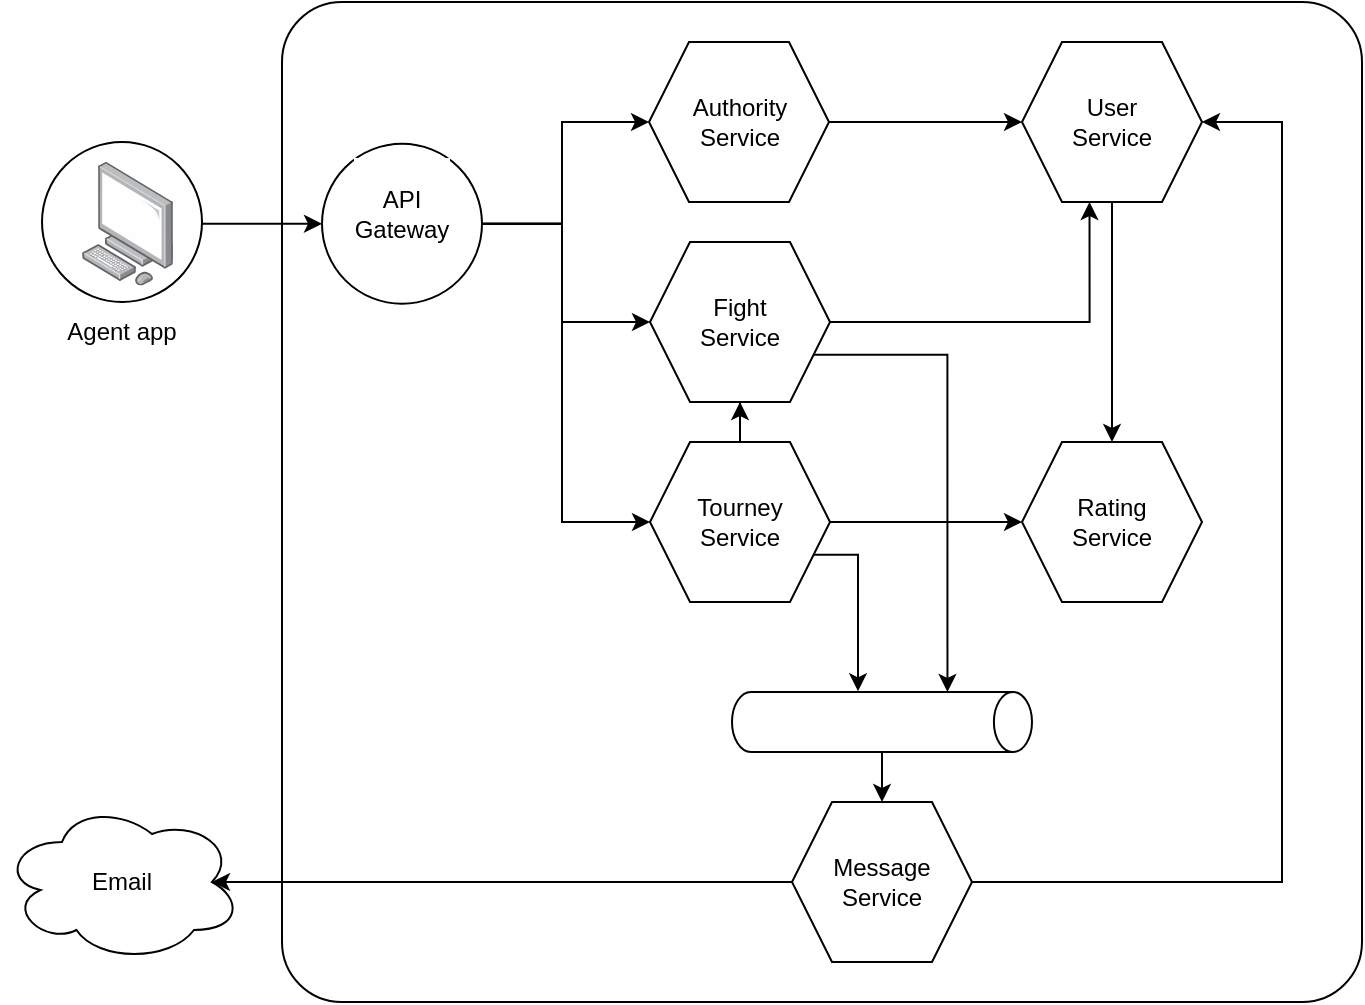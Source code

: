<mxfile version="22.1.4" type="device">
  <diagram name="Страница — 1" id="mVmSSyupenCMlBVW6Awq">
    <mxGraphModel dx="1122" dy="584" grid="1" gridSize="10" guides="1" tooltips="1" connect="1" arrows="1" fold="1" page="1" pageScale="1" pageWidth="827" pageHeight="1169" math="0" shadow="0">
      <root>
        <mxCell id="0" />
        <mxCell id="1" parent="0" />
        <mxCell id="xnBmyIyOvbBcUiD-5H-M-37" value="" style="rounded=1;whiteSpace=wrap;html=1;arcSize=6;" vertex="1" parent="1">
          <mxGeometry x="200" y="70" width="540" height="500" as="geometry" />
        </mxCell>
        <mxCell id="xnBmyIyOvbBcUiD-5H-M-7" value="" style="edgeStyle=orthogonalEdgeStyle;rounded=0;orthogonalLoop=1;jettySize=auto;html=1;" edge="1" parent="1" source="xnBmyIyOvbBcUiD-5H-M-2" target="xnBmyIyOvbBcUiD-5H-M-6">
          <mxGeometry relative="1" as="geometry" />
        </mxCell>
        <mxCell id="xnBmyIyOvbBcUiD-5H-M-5" value="" style="group" vertex="1" connectable="0" parent="1">
          <mxGeometry x="80" y="140" width="80" height="110" as="geometry" />
        </mxCell>
        <mxCell id="xnBmyIyOvbBcUiD-5H-M-4" value="Agent app" style="rounded=0;whiteSpace=wrap;html=1;strokeColor=none;" vertex="1" parent="xnBmyIyOvbBcUiD-5H-M-5">
          <mxGeometry x="5" y="80" width="70" height="30" as="geometry" />
        </mxCell>
        <mxCell id="xnBmyIyOvbBcUiD-5H-M-3" value="" style="group" vertex="1" connectable="0" parent="xnBmyIyOvbBcUiD-5H-M-5">
          <mxGeometry width="80" height="80" as="geometry" />
        </mxCell>
        <mxCell id="xnBmyIyOvbBcUiD-5H-M-1" value="" style="ellipse;whiteSpace=wrap;html=1;aspect=fixed;" vertex="1" parent="xnBmyIyOvbBcUiD-5H-M-3">
          <mxGeometry width="80" height="80" as="geometry" />
        </mxCell>
        <mxCell id="xnBmyIyOvbBcUiD-5H-M-2" value="" style="image;points=[];aspect=fixed;html=1;align=center;shadow=0;dashed=0;image=img/lib/allied_telesis/computer_and_terminals/Personal_Computer.svg;" vertex="1" parent="xnBmyIyOvbBcUiD-5H-M-3">
          <mxGeometry x="20" y="10" width="45.6" height="61.8" as="geometry" />
        </mxCell>
        <mxCell id="xnBmyIyOvbBcUiD-5H-M-15" value="" style="edgeStyle=orthogonalEdgeStyle;rounded=0;orthogonalLoop=1;jettySize=auto;html=1;" edge="1" parent="1" source="xnBmyIyOvbBcUiD-5H-M-6" target="xnBmyIyOvbBcUiD-5H-M-13">
          <mxGeometry relative="1" as="geometry">
            <Array as="points">
              <mxPoint x="340" y="181" />
              <mxPoint x="340" y="130" />
            </Array>
          </mxGeometry>
        </mxCell>
        <mxCell id="xnBmyIyOvbBcUiD-5H-M-19" style="edgeStyle=orthogonalEdgeStyle;rounded=0;orthogonalLoop=1;jettySize=auto;html=1;entryX=0;entryY=0.5;entryDx=0;entryDy=0;" edge="1" parent="1" source="xnBmyIyOvbBcUiD-5H-M-6" target="xnBmyIyOvbBcUiD-5H-M-18">
          <mxGeometry relative="1" as="geometry">
            <Array as="points">
              <mxPoint x="340" y="181" />
              <mxPoint x="340" y="230" />
            </Array>
          </mxGeometry>
        </mxCell>
        <mxCell id="xnBmyIyOvbBcUiD-5H-M-22" style="edgeStyle=orthogonalEdgeStyle;rounded=0;orthogonalLoop=1;jettySize=auto;html=1;entryX=0;entryY=0.5;entryDx=0;entryDy=0;" edge="1" parent="1" source="xnBmyIyOvbBcUiD-5H-M-6" target="xnBmyIyOvbBcUiD-5H-M-21">
          <mxGeometry relative="1" as="geometry">
            <Array as="points">
              <mxPoint x="340" y="181" />
              <mxPoint x="340" y="330" />
            </Array>
          </mxGeometry>
        </mxCell>
        <mxCell id="xnBmyIyOvbBcUiD-5H-M-6" value="&lt;br&gt;API &lt;br&gt;Gateway" style="ellipse;whiteSpace=wrap;html=1;verticalAlign=top;labelBackgroundColor=default;shadow=0;dashed=0;" vertex="1" parent="1">
          <mxGeometry x="220" y="140.9" width="80" height="80" as="geometry" />
        </mxCell>
        <mxCell id="xnBmyIyOvbBcUiD-5H-M-17" style="edgeStyle=orthogonalEdgeStyle;rounded=0;orthogonalLoop=1;jettySize=auto;html=1;entryX=0;entryY=0.5;entryDx=0;entryDy=0;" edge="1" parent="1" source="xnBmyIyOvbBcUiD-5H-M-13" target="xnBmyIyOvbBcUiD-5H-M-16">
          <mxGeometry relative="1" as="geometry" />
        </mxCell>
        <mxCell id="xnBmyIyOvbBcUiD-5H-M-13" value="Authority&lt;br&gt;Service" style="shape=hexagon;perimeter=hexagonPerimeter2;whiteSpace=wrap;html=1;fixedSize=1;size=20;rotation=0;" vertex="1" parent="1">
          <mxGeometry x="383.5" y="90" width="90" height="80" as="geometry" />
        </mxCell>
        <mxCell id="xnBmyIyOvbBcUiD-5H-M-26" style="edgeStyle=orthogonalEdgeStyle;rounded=0;orthogonalLoop=1;jettySize=auto;html=1;" edge="1" parent="1" source="xnBmyIyOvbBcUiD-5H-M-16" target="xnBmyIyOvbBcUiD-5H-M-23">
          <mxGeometry relative="1" as="geometry" />
        </mxCell>
        <mxCell id="xnBmyIyOvbBcUiD-5H-M-16" value="User&lt;br&gt;Service" style="shape=hexagon;perimeter=hexagonPerimeter2;whiteSpace=wrap;html=1;fixedSize=1;size=20;rotation=0;" vertex="1" parent="1">
          <mxGeometry x="570" y="90" width="90" height="80" as="geometry" />
        </mxCell>
        <mxCell id="xnBmyIyOvbBcUiD-5H-M-20" style="edgeStyle=orthogonalEdgeStyle;rounded=0;orthogonalLoop=1;jettySize=auto;html=1;entryX=0.375;entryY=1;entryDx=0;entryDy=0;" edge="1" parent="1" source="xnBmyIyOvbBcUiD-5H-M-18" target="xnBmyIyOvbBcUiD-5H-M-16">
          <mxGeometry relative="1" as="geometry" />
        </mxCell>
        <mxCell id="xnBmyIyOvbBcUiD-5H-M-18" value="Fight&lt;br&gt;Service" style="shape=hexagon;perimeter=hexagonPerimeter2;whiteSpace=wrap;html=1;fixedSize=1;size=20;rotation=0;" vertex="1" parent="1">
          <mxGeometry x="384" y="190" width="90" height="80" as="geometry" />
        </mxCell>
        <mxCell id="xnBmyIyOvbBcUiD-5H-M-24" style="edgeStyle=orthogonalEdgeStyle;rounded=0;orthogonalLoop=1;jettySize=auto;html=1;entryX=0;entryY=0.5;entryDx=0;entryDy=0;" edge="1" parent="1" source="xnBmyIyOvbBcUiD-5H-M-21" target="xnBmyIyOvbBcUiD-5H-M-23">
          <mxGeometry relative="1" as="geometry" />
        </mxCell>
        <mxCell id="xnBmyIyOvbBcUiD-5H-M-25" style="edgeStyle=orthogonalEdgeStyle;rounded=0;orthogonalLoop=1;jettySize=auto;html=1;entryX=0.5;entryY=1;entryDx=0;entryDy=0;" edge="1" parent="1" source="xnBmyIyOvbBcUiD-5H-M-21" target="xnBmyIyOvbBcUiD-5H-M-18">
          <mxGeometry relative="1" as="geometry" />
        </mxCell>
        <mxCell id="xnBmyIyOvbBcUiD-5H-M-21" value="Tourney&lt;br&gt;Service" style="shape=hexagon;perimeter=hexagonPerimeter2;whiteSpace=wrap;html=1;fixedSize=1;size=20;rotation=0;" vertex="1" parent="1">
          <mxGeometry x="384" y="290" width="90" height="80" as="geometry" />
        </mxCell>
        <mxCell id="xnBmyIyOvbBcUiD-5H-M-23" value="Rating&lt;br&gt;Service" style="shape=hexagon;perimeter=hexagonPerimeter2;whiteSpace=wrap;html=1;fixedSize=1;size=20;rotation=0;" vertex="1" parent="1">
          <mxGeometry x="570" y="290" width="90" height="80" as="geometry" />
        </mxCell>
        <mxCell id="xnBmyIyOvbBcUiD-5H-M-32" style="edgeStyle=orthogonalEdgeStyle;rounded=0;orthogonalLoop=1;jettySize=auto;html=1;entryX=0.5;entryY=0;entryDx=0;entryDy=0;" edge="1" parent="1" source="xnBmyIyOvbBcUiD-5H-M-27" target="xnBmyIyOvbBcUiD-5H-M-31">
          <mxGeometry relative="1" as="geometry" />
        </mxCell>
        <mxCell id="xnBmyIyOvbBcUiD-5H-M-27" value="" style="shape=cylinder3;whiteSpace=wrap;html=1;boundedLbl=1;backgroundOutline=1;size=9.526;rotation=90;" vertex="1" parent="1">
          <mxGeometry x="485" y="355" width="30" height="150" as="geometry" />
        </mxCell>
        <mxCell id="xnBmyIyOvbBcUiD-5H-M-28" style="edgeStyle=orthogonalEdgeStyle;rounded=0;orthogonalLoop=1;jettySize=auto;html=1;exitX=1;exitY=0.75;exitDx=0;exitDy=0;entryX=0;entryY=0;entryDx=0;entryDy=42.263;entryPerimeter=0;" edge="1" parent="1" source="xnBmyIyOvbBcUiD-5H-M-18" target="xnBmyIyOvbBcUiD-5H-M-27">
          <mxGeometry relative="1" as="geometry">
            <mxPoint x="500" y="405" as="targetPoint" />
            <Array as="points">
              <mxPoint x="533" y="246" />
            </Array>
          </mxGeometry>
        </mxCell>
        <mxCell id="xnBmyIyOvbBcUiD-5H-M-30" style="edgeStyle=orthogonalEdgeStyle;rounded=0;orthogonalLoop=1;jettySize=auto;html=1;exitX=1;exitY=0.75;exitDx=0;exitDy=0;entryX=-0.012;entryY=0.58;entryDx=0;entryDy=0;entryPerimeter=0;" edge="1" parent="1" source="xnBmyIyOvbBcUiD-5H-M-21" target="xnBmyIyOvbBcUiD-5H-M-27">
          <mxGeometry relative="1" as="geometry">
            <Array as="points">
              <mxPoint x="488" y="346" />
            </Array>
          </mxGeometry>
        </mxCell>
        <mxCell id="xnBmyIyOvbBcUiD-5H-M-33" style="edgeStyle=orthogonalEdgeStyle;rounded=0;orthogonalLoop=1;jettySize=auto;html=1;entryX=1;entryY=0.5;entryDx=0;entryDy=0;exitX=1;exitY=0.5;exitDx=0;exitDy=0;" edge="1" parent="1" source="xnBmyIyOvbBcUiD-5H-M-31" target="xnBmyIyOvbBcUiD-5H-M-16">
          <mxGeometry relative="1" as="geometry">
            <Array as="points">
              <mxPoint x="700" y="510" />
              <mxPoint x="700" y="130" />
            </Array>
          </mxGeometry>
        </mxCell>
        <mxCell id="xnBmyIyOvbBcUiD-5H-M-31" value="Message Service" style="shape=hexagon;perimeter=hexagonPerimeter2;whiteSpace=wrap;html=1;fixedSize=1;size=20;rotation=0;" vertex="1" parent="1">
          <mxGeometry x="455" y="470" width="90" height="80" as="geometry" />
        </mxCell>
        <mxCell id="xnBmyIyOvbBcUiD-5H-M-35" value="Email" style="ellipse;shape=cloud;whiteSpace=wrap;html=1;" vertex="1" parent="1">
          <mxGeometry x="60" y="470" width="120" height="80" as="geometry" />
        </mxCell>
        <mxCell id="xnBmyIyOvbBcUiD-5H-M-36" style="edgeStyle=orthogonalEdgeStyle;rounded=0;orthogonalLoop=1;jettySize=auto;html=1;entryX=0.875;entryY=0.5;entryDx=0;entryDy=0;entryPerimeter=0;" edge="1" parent="1" source="xnBmyIyOvbBcUiD-5H-M-31" target="xnBmyIyOvbBcUiD-5H-M-35">
          <mxGeometry relative="1" as="geometry" />
        </mxCell>
      </root>
    </mxGraphModel>
  </diagram>
</mxfile>
